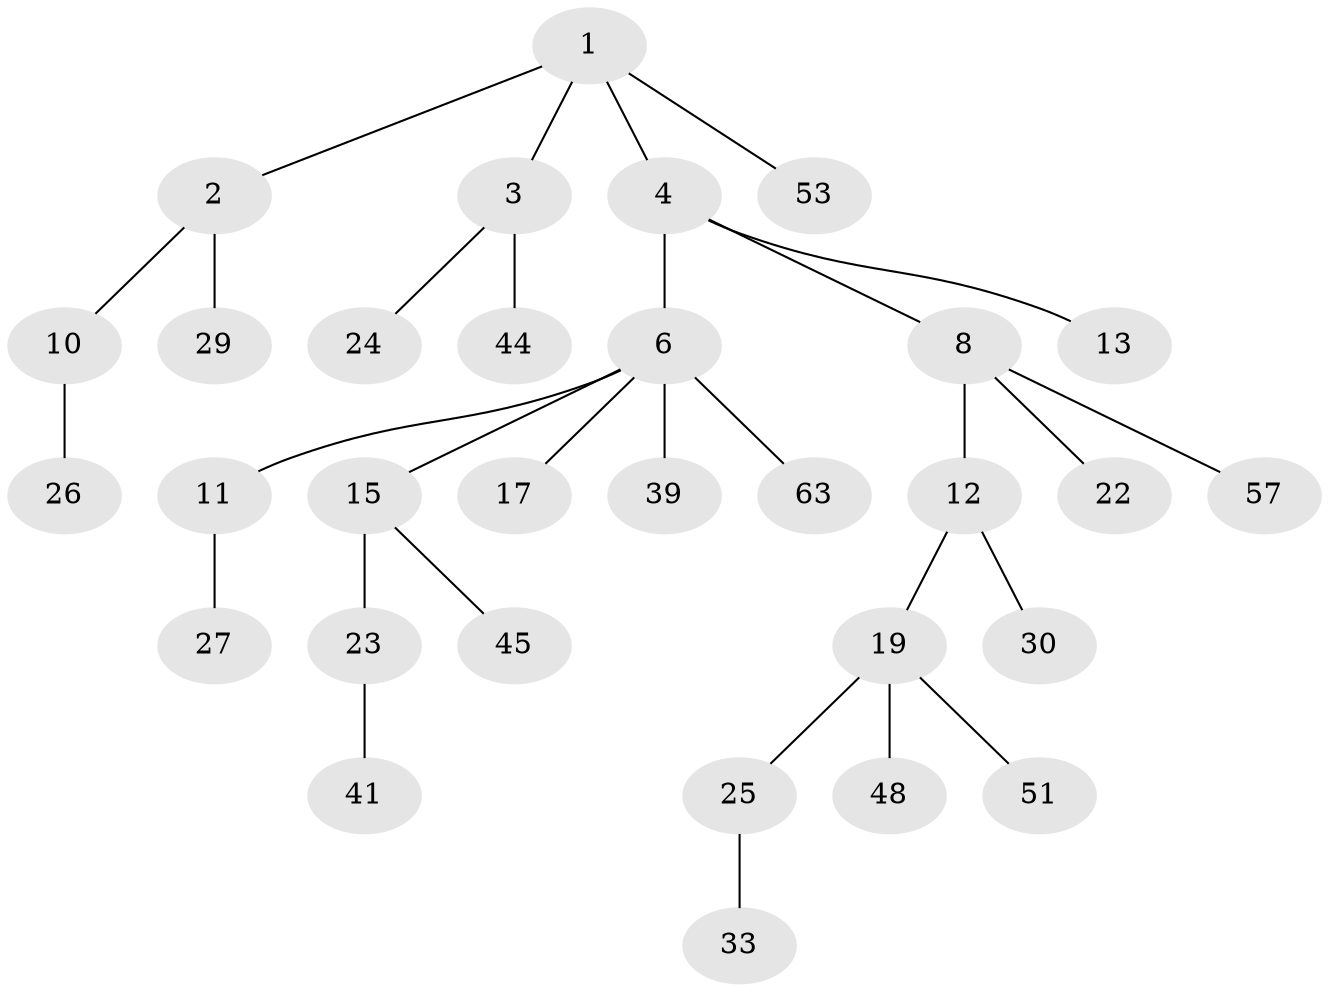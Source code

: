 // original degree distribution, {4: 0.07936507936507936, 3: 0.1746031746031746, 2: 0.23809523809523808, 5: 0.015873015873015872, 1: 0.47619047619047616, 6: 0.015873015873015872}
// Generated by graph-tools (version 1.1) at 2025/15/03/09/25 04:15:36]
// undirected, 31 vertices, 30 edges
graph export_dot {
graph [start="1"]
  node [color=gray90,style=filled];
  1 [super="+5"];
  2;
  3 [super="+32+47"];
  4;
  6 [super="+7"];
  8 [super="+9"];
  10;
  11 [super="+14+42"];
  12 [super="+16"];
  13 [super="+18+55"];
  15 [super="+21"];
  17;
  19 [super="+38+49+56+20"];
  22 [super="+40+61"];
  23 [super="+36"];
  24 [super="+62+34"];
  25;
  26 [super="+35+52+50"];
  27 [super="+43"];
  29;
  30;
  33 [super="+54+37"];
  39;
  41;
  44;
  45;
  48;
  51;
  53 [super="+59"];
  57;
  63;
  1 -- 2;
  1 -- 3;
  1 -- 4;
  1 -- 53;
  2 -- 10;
  2 -- 29;
  3 -- 24;
  3 -- 44;
  4 -- 6;
  4 -- 8;
  4 -- 13;
  6 -- 17;
  6 -- 39;
  6 -- 11;
  6 -- 15;
  6 -- 63;
  8 -- 12;
  8 -- 22;
  8 -- 57;
  10 -- 26;
  11 -- 27;
  12 -- 19;
  12 -- 30;
  15 -- 23;
  15 -- 45;
  19 -- 25;
  19 -- 48;
  19 -- 51;
  23 -- 41;
  25 -- 33;
}
